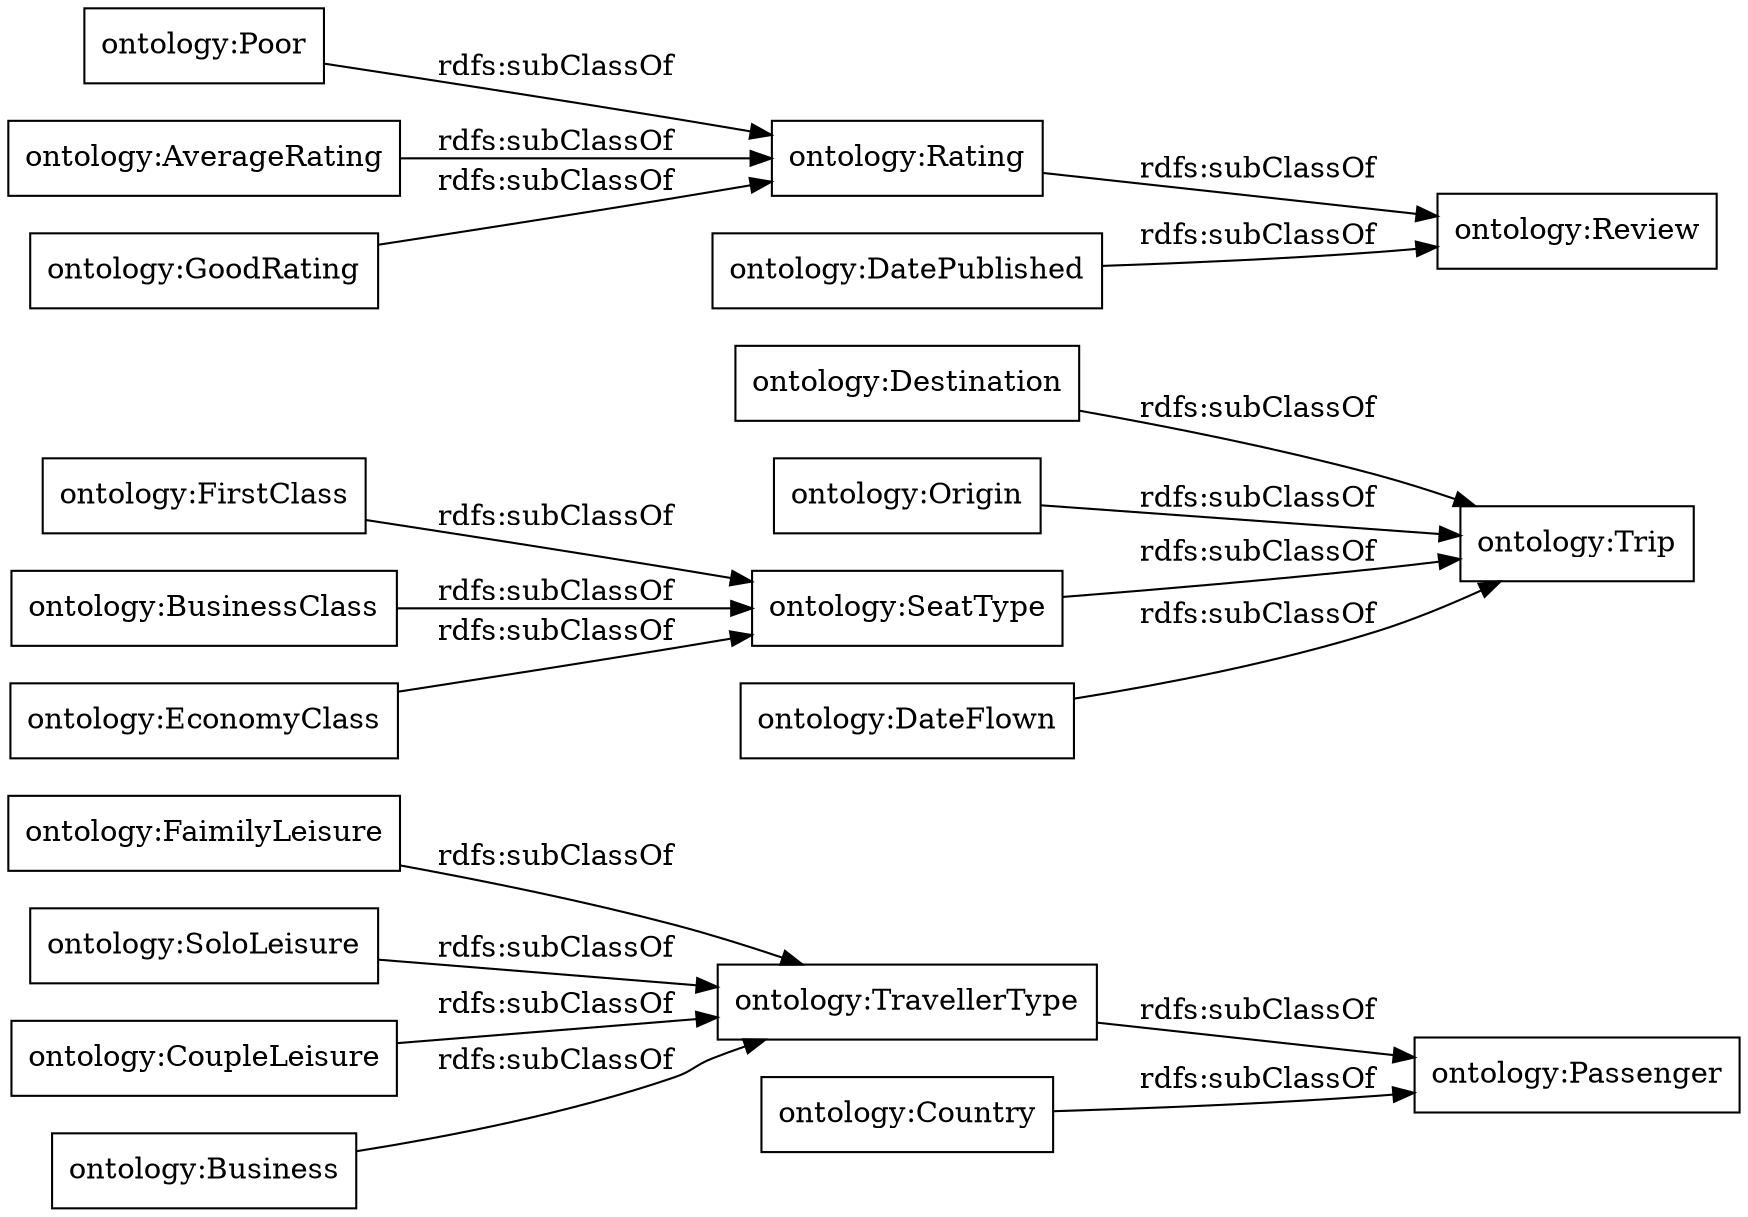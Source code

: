 digraph ar2dtool_diagram { 
rankdir=LR;
size="1000"
node [shape = rectangle, color="black"]; "ontology:FaimilyLeisure" "ontology:SoloLeisure" "ontology:Destination" "ontology:FirstClass" "ontology:BusinessClass" "ontology:Poor" "ontology:Origin" "ontology:EconomyClass" "ontology:DatePublished" "ontology:CoupleLeisure" "ontology:Trip" "ontology:AverageRating" "ontology:Review" "ontology:SeatType" "ontology:TravellerType" "ontology:Passenger" "ontology:DateFlown" "ontology:Business" "ontology:Rating" "ontology:Country" "ontology:GoodRating" ; /*classes style*/
	"ontology:AverageRating" -> "ontology:Rating" [ label = "rdfs:subClassOf" ];
	"ontology:BusinessClass" -> "ontology:SeatType" [ label = "rdfs:subClassOf" ];
	"ontology:Country" -> "ontology:Passenger" [ label = "rdfs:subClassOf" ];
	"ontology:GoodRating" -> "ontology:Rating" [ label = "rdfs:subClassOf" ];
	"ontology:DatePublished" -> "ontology:Review" [ label = "rdfs:subClassOf" ];
	"ontology:FaimilyLeisure" -> "ontology:TravellerType" [ label = "rdfs:subClassOf" ];
	"ontology:Origin" -> "ontology:Trip" [ label = "rdfs:subClassOf" ];
	"ontology:SoloLeisure" -> "ontology:TravellerType" [ label = "rdfs:subClassOf" ];
	"ontology:CoupleLeisure" -> "ontology:TravellerType" [ label = "rdfs:subClassOf" ];
	"ontology:EconomyClass" -> "ontology:SeatType" [ label = "rdfs:subClassOf" ];
	"ontology:Business" -> "ontology:TravellerType" [ label = "rdfs:subClassOf" ];
	"ontology:FirstClass" -> "ontology:SeatType" [ label = "rdfs:subClassOf" ];
	"ontology:Rating" -> "ontology:Review" [ label = "rdfs:subClassOf" ];
	"ontology:Destination" -> "ontology:Trip" [ label = "rdfs:subClassOf" ];
	"ontology:TravellerType" -> "ontology:Passenger" [ label = "rdfs:subClassOf" ];
	"ontology:DateFlown" -> "ontology:Trip" [ label = "rdfs:subClassOf" ];
	"ontology:Poor" -> "ontology:Rating" [ label = "rdfs:subClassOf" ];
	"ontology:SeatType" -> "ontology:Trip" [ label = "rdfs:subClassOf" ];

}
